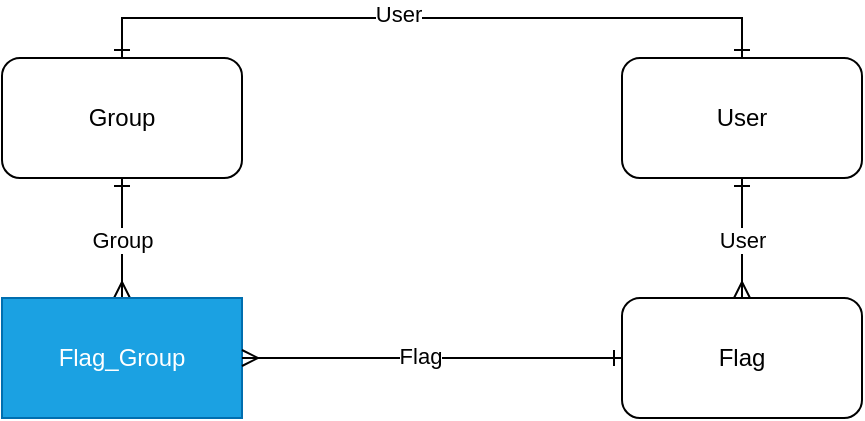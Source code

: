 <mxfile>
    <diagram id="3fJ_v1v7n8SbrxbJR1lP" name="ページ1">
        <mxGraphModel dx="728" dy="627" grid="1" gridSize="10" guides="1" tooltips="1" connect="1" arrows="1" fold="1" page="1" pageScale="1" pageWidth="827" pageHeight="1169" math="0" shadow="0">
            <root>
                <mxCell id="0"/>
                <mxCell id="1" parent="0"/>
                <mxCell id="5" style="edgeStyle=orthogonalEdgeStyle;rounded=0;orthogonalLoop=1;jettySize=auto;html=1;exitX=0.5;exitY=0;exitDx=0;exitDy=0;endArrow=ERone;endFill=0;startArrow=ERmany;startFill=0;entryX=0.5;entryY=1;entryDx=0;entryDy=0;" edge="1" parent="1" source="6" target="3">
                    <mxGeometry relative="1" as="geometry">
                        <mxPoint x="280" y="536" as="targetPoint"/>
                    </mxGeometry>
                </mxCell>
                <mxCell id="27" value="Group" style="edgeLabel;html=1;align=center;verticalAlign=middle;resizable=0;points=[];" vertex="1" connectable="0" parent="5">
                    <mxGeometry x="-0.033" relative="1" as="geometry">
                        <mxPoint as="offset"/>
                    </mxGeometry>
                </mxCell>
                <mxCell id="9" style="edgeStyle=orthogonalEdgeStyle;rounded=0;orthogonalLoop=1;jettySize=auto;html=1;exitX=0.5;exitY=0;exitDx=0;exitDy=0;entryX=0.5;entryY=1;entryDx=0;entryDy=0;startArrow=ERmany;startFill=0;endArrow=ERone;endFill=0;" edge="1" parent="1" source="4" target="2">
                    <mxGeometry relative="1" as="geometry"/>
                </mxCell>
                <mxCell id="23" value="User" style="edgeLabel;html=1;align=center;verticalAlign=middle;resizable=0;points=[];" vertex="1" connectable="0" parent="9">
                    <mxGeometry x="-0.447" y="-2" relative="1" as="geometry">
                        <mxPoint x="-2" y="-13" as="offset"/>
                    </mxGeometry>
                </mxCell>
                <mxCell id="20" style="edgeStyle=orthogonalEdgeStyle;rounded=0;orthogonalLoop=1;jettySize=auto;html=1;exitX=0.5;exitY=0;exitDx=0;exitDy=0;entryX=0.5;entryY=0;entryDx=0;entryDy=0;startArrow=ERone;startFill=0;endArrow=ERone;endFill=0;" edge="1" parent="1" source="3" target="2">
                    <mxGeometry relative="1" as="geometry"/>
                </mxCell>
                <mxCell id="21" value="User" style="edgeLabel;html=1;align=center;verticalAlign=middle;resizable=0;points=[];" vertex="1" connectable="0" parent="20">
                    <mxGeometry x="-0.097" y="2" relative="1" as="geometry">
                        <mxPoint as="offset"/>
                    </mxGeometry>
                </mxCell>
                <mxCell id="2" value="User" style="rounded=1;whiteSpace=wrap;html=1;" vertex="1" parent="1">
                    <mxGeometry x="350" y="150" width="120" height="60" as="geometry"/>
                </mxCell>
                <mxCell id="3" value="Group" style="rounded=1;whiteSpace=wrap;html=1;" vertex="1" parent="1">
                    <mxGeometry x="40" y="150" width="120" height="60" as="geometry"/>
                </mxCell>
                <mxCell id="4" value="Flag" style="rounded=1;whiteSpace=wrap;html=1;" vertex="1" parent="1">
                    <mxGeometry x="350" y="270" width="120" height="60" as="geometry"/>
                </mxCell>
                <mxCell id="6" value="Flag_Group" style="rounded=0;whiteSpace=wrap;html=1;fillColor=#1ba1e2;strokeColor=#006EAF;fontColor=#ffffff;" vertex="1" parent="1">
                    <mxGeometry x="40" y="270" width="120" height="60" as="geometry"/>
                </mxCell>
                <mxCell id="16" style="edgeStyle=orthogonalEdgeStyle;rounded=0;orthogonalLoop=1;jettySize=auto;html=1;exitX=1;exitY=0.5;exitDx=0;exitDy=0;entryX=0;entryY=0.5;entryDx=0;entryDy=0;startArrow=ERmany;startFill=0;endArrow=ERone;endFill=0;" edge="1" parent="1" source="6" target="4">
                    <mxGeometry relative="1" as="geometry">
                        <mxPoint x="220" y="300" as="targetPoint"/>
                    </mxGeometry>
                </mxCell>
                <mxCell id="26" value="Flag" style="edgeLabel;html=1;align=center;verticalAlign=middle;resizable=0;points=[];" vertex="1" connectable="0" parent="16">
                    <mxGeometry x="-0.063" y="1" relative="1" as="geometry">
                        <mxPoint as="offset"/>
                    </mxGeometry>
                </mxCell>
            </root>
        </mxGraphModel>
    </diagram>
</mxfile>